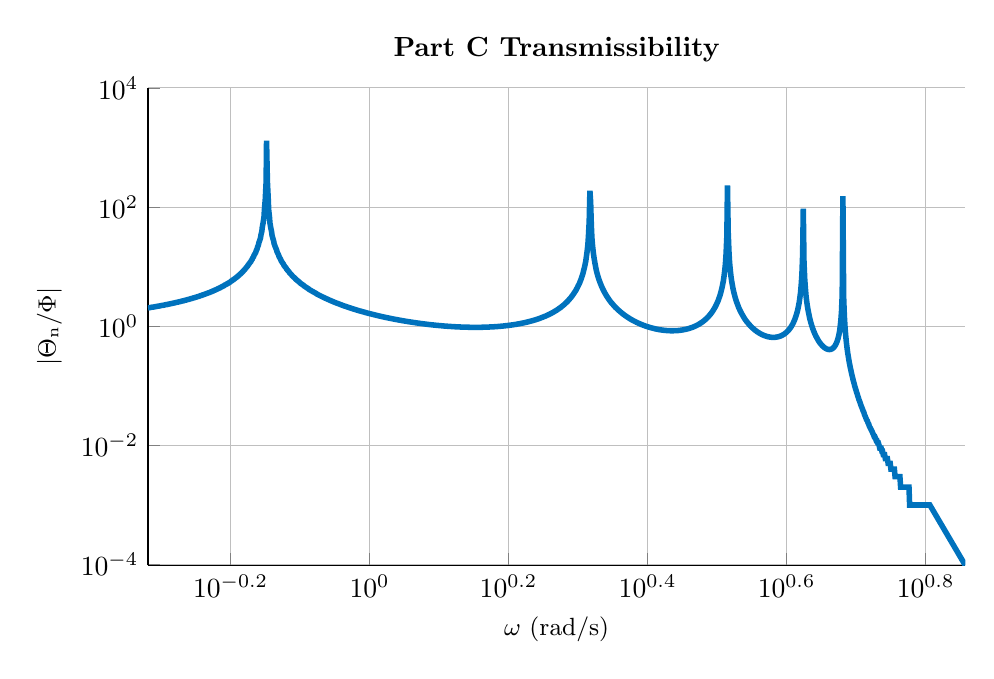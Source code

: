 % This file was created by matlab2tikz.
%
\definecolor{mycolor1}{rgb}{0.0,0.447,0.741}%
%
\begin{tikzpicture}

\begin{axis}[%
width=0.856\textwidth,
height=0.5\textwidth,
at={(0\textwidth,0\textwidth)},
scale only axis,
xmode=log,
xmin=0.48,
xmax=7.195,
xminorticks=true,
xlabel style={font=\color{white!15!black}},
xlabel={$\omega\text{ (rad/s)}$},
ymode=log,
ymin=9.753e-05,
ymax=10000,
yminorticks=true,
ylabel style={font=\color{white!15!black}},
ylabel={$\text{$|$}\Theta{}_\text{n}\text{/}\Phi\text{$|$}$},
axis background/.style={fill=white},
title style={font=\bfseries},
title={Part C Transmissibility},
axis x line*=bottom,
axis y line*=left,
xmajorgrids,
xminorgrids,
ymajorgrids,
yminorgrids,
ylabel style={font=\small},
xlabel style={font=\small}
]
\addplot [color=mycolor1, line width=2.0pt, forget plot]
  table[row sep=crcr]{%
0.48	2.028\\
0.481	2.037\\
0.482	2.046\\
0.483	2.055\\
0.484	2.064\\
0.485	2.073\\
0.486	2.083\\
0.488	2.092\\
0.489	2.102\\
0.49	2.111\\
0.491	2.121\\
0.492	2.131\\
0.493	2.141\\
0.494	2.152\\
0.495	2.162\\
0.497	2.173\\
0.498	2.183\\
0.499	2.194\\
0.5	2.205\\
0.501	2.216\\
0.502	2.228\\
0.504	2.239\\
0.505	2.251\\
0.506	2.262\\
0.507	2.274\\
0.508	2.286\\
0.509	2.299\\
0.511	2.311\\
0.512	2.324\\
0.513	2.337\\
0.514	2.35\\
0.515	2.363\\
0.516	2.376\\
0.518	2.39\\
0.519	2.404\\
0.52	2.418\\
0.521	2.432\\
0.522	2.446\\
0.524	2.461\\
0.525	2.476\\
0.526	2.491\\
0.527	2.506\\
0.528	2.522\\
0.53	2.538\\
0.531	2.554\\
0.532	2.571\\
0.533	2.587\\
0.535	2.604\\
0.536	2.621\\
0.537	2.639\\
0.538	2.657\\
0.54	2.675\\
0.541	2.693\\
0.542	2.712\\
0.543	2.731\\
0.545	2.751\\
0.546	2.771\\
0.547	2.791\\
0.548	2.811\\
0.55	2.832\\
0.551	2.853\\
0.552	2.875\\
0.553	2.897\\
0.555	2.92\\
0.556	2.943\\
0.557	2.966\\
0.558	2.99\\
0.56	3.014\\
0.561	3.039\\
0.562	3.064\\
0.564	3.09\\
0.565	3.116\\
0.566	3.143\\
0.568	3.171\\
0.569	3.199\\
0.57	3.227\\
0.571	3.256\\
0.573	3.286\\
0.574	3.317\\
0.575	3.348\\
0.577	3.38\\
0.578	3.412\\
0.579	3.446\\
0.581	3.48\\
0.582	3.515\\
0.583	3.551\\
0.585	3.587\\
0.586	3.625\\
0.588	3.663\\
0.589	3.702\\
0.59	3.743\\
0.592	3.784\\
0.593	3.826\\
0.594	3.87\\
0.596	3.915\\
0.597	3.96\\
0.598	4.008\\
0.6	4.056\\
0.601	4.106\\
0.603	4.157\\
0.604	4.209\\
0.605	4.263\\
0.607	4.319\\
0.608	4.376\\
0.61	4.436\\
0.611	4.496\\
0.612	4.559\\
0.614	4.624\\
0.615	4.691\\
0.617	4.76\\
0.618	4.831\\
0.619	4.905\\
0.621	4.981\\
0.622	5.06\\
0.624	5.141\\
0.625	5.226\\
0.627	5.313\\
0.628	5.404\\
0.63	5.499\\
0.631	5.597\\
0.632	5.699\\
0.634	5.805\\
0.635	5.915\\
0.637	6.03\\
0.638	6.15\\
0.64	6.275\\
0.641	6.406\\
0.643	6.542\\
0.644	6.686\\
0.646	6.835\\
0.647	6.993\\
0.649	7.158\\
0.65	7.332\\
0.652	7.514\\
0.653	7.707\\
0.655	7.911\\
0.656	8.126\\
0.658	8.354\\
0.659	8.595\\
0.661	8.852\\
0.662	9.126\\
0.664	9.417\\
0.665	9.729\\
0.667	10.063\\
0.668	10.422\\
0.67	10.809\\
0.671	11.227\\
0.673	11.679\\
0.675	12.171\\
0.676	12.708\\
0.678	13.296\\
0.679	13.942\\
0.681	14.657\\
0.682	15.452\\
0.684	16.339\\
0.686	17.338\\
0.687	18.47\\
0.689	19.764\\
0.69	21.257\\
0.692	22.999\\
0.693	25.057\\
0.695	27.527\\
0.697	30.546\\
0.698	34.318\\
0.7	39.167\\
0.701	45.631\\
0.703	54.674\\
0.705	68.223\\
0.706	90.753\\
0.708	135.545\\
0.71	266.427\\
0.711	1301.072\\
0.713	265.965\\
0.715	134.933\\
0.716	90.112\\
0.718	67.572\\
0.719	54.018\\
0.721	44.972\\
0.723	38.507\\
0.724	33.657\\
0.726	29.884\\
0.728	26.865\\
0.729	24.394\\
0.731	22.336\\
0.733	20.594\\
0.735	19.101\\
0.736	17.807\\
0.738	16.675\\
0.74	15.676\\
0.741	14.788\\
0.743	13.994\\
0.745	13.279\\
0.746	12.632\\
0.748	12.044\\
0.75	11.508\\
0.752	11.016\\
0.753	10.563\\
0.755	10.146\\
0.757	9.759\\
0.759	9.4\\
0.76	9.066\\
0.762	8.754\\
0.764	8.463\\
0.766	8.189\\
0.767	7.932\\
0.769	7.691\\
0.771	7.463\\
0.773	7.248\\
0.774	7.044\\
0.776	6.852\\
0.778	6.669\\
0.78	6.496\\
0.782	6.33\\
0.783	6.173\\
0.785	6.023\\
0.787	5.881\\
0.789	5.744\\
0.791	5.613\\
0.793	5.488\\
0.794	5.369\\
0.796	5.254\\
0.798	5.143\\
0.8	5.038\\
0.802	4.936\\
0.804	4.838\\
0.805	4.744\\
0.807	4.653\\
0.809	4.565\\
0.811	4.481\\
0.813	4.4\\
0.815	4.321\\
0.817	4.245\\
0.818	4.171\\
0.82	4.1\\
0.822	4.031\\
0.824	3.965\\
0.826	3.9\\
0.828	3.838\\
0.83	3.777\\
0.832	3.718\\
0.834	3.661\\
0.836	3.605\\
0.838	3.552\\
0.839	3.499\\
0.841	3.448\\
0.843	3.399\\
0.845	3.351\\
0.847	3.304\\
0.849	3.258\\
0.851	3.214\\
0.853	3.17\\
0.855	3.128\\
0.857	3.087\\
0.859	3.047\\
0.861	3.008\\
0.863	2.97\\
0.865	2.932\\
0.867	2.896\\
0.869	2.861\\
0.871	2.826\\
0.873	2.792\\
0.875	2.759\\
0.877	2.727\\
0.879	2.695\\
0.881	2.664\\
0.883	2.634\\
0.885	2.604\\
0.887	2.575\\
0.889	2.547\\
0.891	2.519\\
0.893	2.492\\
0.895	2.466\\
0.897	2.44\\
0.9	2.414\\
0.902	2.389\\
0.904	2.365\\
0.906	2.341\\
0.908	2.317\\
0.91	2.294\\
0.912	2.271\\
0.914	2.249\\
0.916	2.227\\
0.918	2.206\\
0.92	2.185\\
0.923	2.165\\
0.925	2.144\\
0.927	2.125\\
0.929	2.105\\
0.931	2.086\\
0.933	2.067\\
0.935	2.049\\
0.938	2.031\\
0.94	2.013\\
0.942	1.995\\
0.944	1.978\\
0.946	1.961\\
0.948	1.945\\
0.951	1.929\\
0.953	1.913\\
0.955	1.897\\
0.957	1.881\\
0.959	1.866\\
0.962	1.851\\
0.964	1.836\\
0.966	1.822\\
0.968	1.808\\
0.971	1.794\\
0.973	1.78\\
0.975	1.766\\
0.977	1.753\\
0.98	1.74\\
0.982	1.727\\
0.984	1.714\\
0.986	1.701\\
0.989	1.689\\
0.991	1.677\\
0.993	1.665\\
0.995	1.653\\
0.998	1.641\\
1.0	1.63\\
1.002	1.619\\
1.005	1.608\\
1.007	1.597\\
1.009	1.586\\
1.012	1.575\\
1.014	1.565\\
1.016	1.555\\
1.019	1.544\\
1.021	1.534\\
1.023	1.524\\
1.026	1.515\\
1.028	1.505\\
1.03	1.496\\
1.033	1.486\\
1.035	1.477\\
1.038	1.468\\
1.04	1.459\\
1.042	1.451\\
1.045	1.442\\
1.047	1.433\\
1.05	1.425\\
1.052	1.417\\
1.054	1.408\\
1.057	1.4\\
1.059	1.392\\
1.062	1.385\\
1.064	1.377\\
1.067	1.369\\
1.069	1.362\\
1.072	1.354\\
1.074	1.347\\
1.076	1.34\\
1.079	1.333\\
1.081	1.325\\
1.084	1.319\\
1.086	1.312\\
1.089	1.305\\
1.091	1.298\\
1.094	1.292\\
1.097	1.285\\
1.099	1.279\\
1.102	1.273\\
1.104	1.266\\
1.107	1.26\\
1.109	1.254\\
1.112	1.248\\
1.114	1.242\\
1.117	1.237\\
1.119	1.231\\
1.122	1.225\\
1.125	1.22\\
1.127	1.214\\
1.13	1.209\\
1.132	1.204\\
1.135	1.198\\
1.138	1.193\\
1.14	1.188\\
1.143	1.183\\
1.146	1.178\\
1.148	1.173\\
1.151	1.168\\
1.153	1.163\\
1.156	1.159\\
1.159	1.154\\
1.161	1.15\\
1.164	1.145\\
1.167	1.141\\
1.17	1.136\\
1.172	1.132\\
1.175	1.128\\
1.178	1.124\\
1.18	1.119\\
1.183	1.115\\
1.186	1.111\\
1.189	1.107\\
1.191	1.104\\
1.194	1.1\\
1.197	1.096\\
1.2	1.092\\
1.202	1.089\\
1.205	1.085\\
1.208	1.081\\
1.211	1.078\\
1.213	1.075\\
1.216	1.071\\
1.219	1.068\\
1.222	1.065\\
1.225	1.061\\
1.227	1.058\\
1.23	1.055\\
1.233	1.052\\
1.236	1.049\\
1.239	1.046\\
1.242	1.043\\
1.245	1.04\\
1.247	1.038\\
1.25	1.035\\
1.253	1.032\\
1.256	1.03\\
1.259	1.027\\
1.262	1.024\\
1.265	1.022\\
1.268	1.02\\
1.271	1.017\\
1.274	1.015\\
1.276	1.013\\
1.279	1.01\\
1.282	1.008\\
1.285	1.006\\
1.288	1.004\\
1.291	1.002\\
1.294	1.0\\
1.297	0.998\\
1.3	0.996\\
1.303	0.994\\
1.306	0.992\\
1.309	0.991\\
1.312	0.989\\
1.315	0.987\\
1.318	0.986\\
1.321	0.984\\
1.324	0.982\\
1.327	0.981\\
1.33	0.98\\
1.334	0.978\\
1.337	0.977\\
1.34	0.976\\
1.343	0.974\\
1.346	0.973\\
1.349	0.972\\
1.352	0.971\\
1.355	0.97\\
1.358	0.969\\
1.361	0.968\\
1.365	0.967\\
1.368	0.966\\
1.371	0.965\\
1.374	0.965\\
1.377	0.964\\
1.38	0.963\\
1.384	0.963\\
1.387	0.962\\
1.39	0.962\\
1.393	0.961\\
1.396	0.961\\
1.4	0.96\\
1.403	0.96\\
1.406	0.96\\
1.409	0.96\\
1.413	0.959\\
1.416	0.959\\
1.419	0.959\\
1.422	0.959\\
1.426	0.959\\
1.429	0.959\\
1.432	0.96\\
1.436	0.96\\
1.439	0.96\\
1.442	0.96\\
1.445	0.961\\
1.449	0.961\\
1.452	0.962\\
1.455	0.962\\
1.459	0.963\\
1.462	0.964\\
1.466	0.965\\
1.469	0.965\\
1.472	0.966\\
1.476	0.967\\
1.479	0.968\\
1.483	0.969\\
1.486	0.97\\
1.489	0.972\\
1.493	0.973\\
1.496	0.974\\
1.5	0.976\\
1.503	0.977\\
1.507	0.979\\
1.51	0.98\\
1.514	0.982\\
1.517	0.984\\
1.521	0.985\\
1.524	0.987\\
1.528	0.989\\
1.531	0.991\\
1.535	0.994\\
1.538	0.996\\
1.542	0.998\\
1.545	1.0\\
1.549	1.003\\
1.552	1.006\\
1.556	1.008\\
1.56	1.011\\
1.563	1.014\\
1.567	1.017\\
1.57	1.02\\
1.574	1.023\\
1.578	1.026\\
1.581	1.03\\
1.585	1.033\\
1.589	1.037\\
1.592	1.04\\
1.596	1.044\\
1.6	1.048\\
1.603	1.052\\
1.607	1.056\\
1.611	1.06\\
1.614	1.065\\
1.618	1.069\\
1.622	1.074\\
1.626	1.079\\
1.629	1.084\\
1.633	1.089\\
1.637	1.094\\
1.641	1.099\\
1.644	1.105\\
1.648	1.11\\
1.652	1.116\\
1.656	1.122\\
1.66	1.129\\
1.663	1.135\\
1.667	1.141\\
1.671	1.148\\
1.675	1.155\\
1.679	1.162\\
1.683	1.17\\
1.687	1.177\\
1.69	1.185\\
1.694	1.193\\
1.698	1.201\\
1.702	1.21\\
1.706	1.218\\
1.71	1.227\\
1.714	1.237\\
1.718	1.246\\
1.722	1.256\\
1.726	1.266\\
1.73	1.277\\
1.734	1.287\\
1.738	1.298\\
1.742	1.31\\
1.746	1.322\\
1.75	1.334\\
1.754	1.346\\
1.758	1.359\\
1.762	1.373\\
1.766	1.387\\
1.77	1.401\\
1.774	1.416\\
1.778	1.431\\
1.782	1.447\\
1.787	1.463\\
1.791	1.48\\
1.795	1.497\\
1.799	1.515\\
1.803	1.534\\
1.807	1.554\\
1.811	1.574\\
1.816	1.595\\
1.82	1.616\\
1.824	1.639\\
1.828	1.662\\
1.832	1.687\\
1.837	1.712\\
1.841	1.738\\
1.845	1.766\\
1.849	1.795\\
1.854	1.824\\
1.858	1.856\\
1.862	1.888\\
1.866	1.922\\
1.871	1.958\\
1.875	1.995\\
1.879	2.034\\
1.884	2.075\\
1.888	2.119\\
1.892	2.164\\
1.897	2.212\\
1.901	2.262\\
1.906	2.315\\
1.91	2.371\\
1.914	2.431\\
1.919	2.494\\
1.923	2.56\\
1.928	2.631\\
1.932	2.707\\
1.936	2.788\\
1.941	2.874\\
1.945	2.967\\
1.95	3.066\\
1.954	3.174\\
1.959	3.289\\
1.963	3.415\\
1.968	3.551\\
1.972	3.7\\
1.977	3.862\\
1.982	4.041\\
1.986	4.238\\
1.991	4.457\\
1.995	4.702\\
2.0	4.976\\
2.005	5.287\\
2.009	5.64\\
2.014	6.047\\
2.018	6.52\\
2.023	7.076\\
2.028	7.74\\
2.032	8.545\\
2.037	9.543\\
2.042	10.812\\
2.047	12.478\\
2.051	14.762\\
2.056	18.089\\
2.061	23.377\\
2.065	33.079\\
2.07	56.612\\
2.075	188.149\\
2.08	122.815\\
2.085	48.236\\
2.089	29.852\\
2.094	21.582\\
2.099	16.886\\
2.104	13.86\\
2.109	11.748\\
2.114	10.19\\
2.118	8.994\\
2.123	8.048\\
2.128	7.279\\
2.133	6.643\\
2.138	6.109\\
2.143	5.653\\
2.148	5.259\\
2.153	4.917\\
2.158	4.615\\
2.163	4.349\\
2.168	4.111\\
2.173	3.897\\
2.178	3.704\\
2.183	3.53\\
2.188	3.371\\
2.193	3.225\\
2.198	3.092\\
2.203	2.969\\
2.208	2.856\\
2.213	2.75\\
2.218	2.653\\
2.223	2.562\\
2.228	2.477\\
2.234	2.398\\
2.239	2.323\\
2.244	2.254\\
2.249	2.188\\
2.254	2.126\\
2.259	2.068\\
2.265	2.013\\
2.27	1.96\\
2.275	1.911\\
2.28	1.864\\
2.286	1.82\\
2.291	1.777\\
2.296	1.737\\
2.302	1.699\\
2.307	1.662\\
2.312	1.627\\
2.317	1.594\\
2.323	1.562\\
2.328	1.532\\
2.334	1.502\\
2.339	1.474\\
2.344	1.448\\
2.35	1.422\\
2.355	1.397\\
2.361	1.374\\
2.366	1.351\\
2.371	1.329\\
2.377	1.308\\
2.382	1.288\\
2.388	1.269\\
2.393	1.25\\
2.399	1.232\\
2.404	1.215\\
2.41	1.198\\
2.416	1.182\\
2.421	1.166\\
2.427	1.151\\
2.432	1.137\\
2.438	1.123\\
2.443	1.11\\
2.449	1.097\\
2.455	1.084\\
2.46	1.072\\
2.466	1.06\\
2.472	1.049\\
2.477	1.038\\
2.483	1.028\\
2.489	1.018\\
2.495	1.008\\
2.5	0.999\\
2.506	0.99\\
2.512	0.981\\
2.518	0.973\\
2.524	0.965\\
2.529	0.957\\
2.535	0.95\\
2.541	0.943\\
2.547	0.936\\
2.553	0.929\\
2.559	0.923\\
2.565	0.917\\
2.57	0.911\\
2.576	0.905\\
2.582	0.9\\
2.588	0.895\\
2.594	0.89\\
2.6	0.885\\
2.606	0.881\\
2.612	0.877\\
2.618	0.873\\
2.624	0.869\\
2.63	0.866\\
2.636	0.863\\
2.642	0.86\\
2.649	0.857\\
2.655	0.854\\
2.661	0.852\\
2.667	0.85\\
2.673	0.848\\
2.679	0.846\\
2.685	0.844\\
2.692	0.843\\
2.698	0.842\\
2.704	0.841\\
2.71	0.84\\
2.717	0.84\\
2.723	0.84\\
2.729	0.84\\
2.735	0.84\\
2.742	0.841\\
2.748	0.841\\
2.754	0.842\\
2.761	0.843\\
2.767	0.845\\
2.773	0.847\\
2.78	0.848\\
2.786	0.851\\
2.793	0.853\\
2.799	0.856\\
2.806	0.859\\
2.812	0.862\\
2.818	0.866\\
2.825	0.87\\
2.831	0.874\\
2.838	0.879\\
2.845	0.884\\
2.851	0.889\\
2.858	0.895\\
2.864	0.901\\
2.871	0.907\\
2.877	0.914\\
2.884	0.921\\
2.891	0.929\\
2.897	0.937\\
2.904	0.946\\
2.911	0.955\\
2.918	0.965\\
2.924	0.975\\
2.931	0.987\\
2.938	0.998\\
2.945	1.011\\
2.951	1.024\\
2.958	1.038\\
2.965	1.052\\
2.972	1.068\\
2.979	1.085\\
2.985	1.102\\
2.992	1.121\\
2.999	1.141\\
3.006	1.162\\
3.013	1.185\\
3.02	1.209\\
3.027	1.235\\
3.034	1.262\\
3.041	1.292\\
3.048	1.323\\
3.055	1.357\\
3.062	1.393\\
3.069	1.433\\
3.076	1.475\\
3.083	1.521\\
3.09	1.571\\
3.098	1.625\\
3.105	1.684\\
3.112	1.749\\
3.119	1.82\\
3.126	1.898\\
3.133	1.985\\
3.141	2.082\\
3.148	2.191\\
3.155	2.314\\
3.162	2.453\\
3.17	2.612\\
3.177	2.797\\
3.184	3.012\\
3.192	3.266\\
3.199	3.572\\
3.206	3.945\\
3.214	4.412\\
3.221	5.011\\
3.229	5.808\\
3.236	6.919\\
3.243	8.577\\
3.251	11.309\\
3.258	16.662\\
3.266	31.807\\
3.273	230.29\\
3.281	36.947\\
3.289	17.771\\
3.296	11.66\\
3.304	8.661\\
3.311	6.881\\
3.319	5.702\\
3.327	4.865\\
3.334	4.24\\
3.342	3.755\\
3.35	3.369\\
3.357	3.054\\
3.365	2.792\\
3.373	2.571\\
3.381	2.382\\
3.389	2.219\\
3.396	2.077\\
3.404	1.952\\
3.412	1.841\\
3.42	1.743\\
3.428	1.654\\
3.436	1.574\\
3.444	1.502\\
3.452	1.437\\
3.459	1.377\\
3.467	1.322\\
3.475	1.272\\
3.483	1.226\\
3.491	1.183\\
3.5	1.143\\
3.508	1.107\\
3.516	1.073\\
3.524	1.041\\
3.532	1.012\\
3.54	0.984\\
3.548	0.958\\
3.556	0.935\\
3.565	0.912\\
3.573	0.891\\
3.581	0.871\\
3.589	0.853\\
3.598	0.836\\
3.606	0.819\\
3.614	0.804\\
3.623	0.79\\
3.631	0.777\\
3.639	0.764\\
3.648	0.752\\
3.656	0.741\\
3.664	0.731\\
3.673	0.722\\
3.681	0.713\\
3.69	0.705\\
3.698	0.697\\
3.707	0.69\\
3.715	0.684\\
3.724	0.678\\
3.733	0.673\\
3.741	0.668\\
3.75	0.664\\
3.758	0.661\\
3.767	0.658\\
3.776	0.655\\
3.785	0.653\\
3.793	0.652\\
3.802	0.651\\
3.811	0.651\\
3.82	0.651\\
3.828	0.652\\
3.837	0.654\\
3.846	0.656\\
3.855	0.659\\
3.864	0.662\\
3.873	0.667\\
3.882	0.671\\
3.891	0.677\\
3.9	0.684\\
3.909	0.691\\
3.918	0.7\\
3.927	0.71\\
3.936	0.72\\
3.945	0.732\\
3.954	0.746\\
3.963	0.761\\
3.972	0.777\\
3.981	0.796\\
3.99	0.816\\
4.0	0.839\\
4.009	0.865\\
4.018	0.894\\
4.027	0.926\\
4.037	0.963\\
4.046	1.004\\
4.055	1.051\\
4.065	1.105\\
4.074	1.168\\
4.083	1.241\\
4.093	1.327\\
4.102	1.43\\
4.112	1.554\\
4.121	1.707\\
4.131	1.9\\
4.14	2.149\\
4.15	2.486\\
4.159	2.961\\
4.169	3.684\\
4.178	4.913\\
4.188	7.455\\
4.198	15.793\\
4.207	93.641\\
4.217	12.017\\
4.227	6.321\\
4.237	4.265\\
4.246	3.206\\
4.256	2.561\\
4.266	2.128\\
4.276	1.817\\
4.286	1.584\\
4.295	1.402\\
4.305	1.257\\
4.315	1.139\\
4.325	1.041\\
4.335	0.958\\
4.345	0.888\\
4.355	0.827\\
4.365	0.775\\
4.375	0.729\\
4.385	0.688\\
4.396	0.652\\
4.406	0.621\\
4.416	0.592\\
4.426	0.567\\
4.436	0.545\\
4.446	0.524\\
4.457	0.506\\
4.467	0.49\\
4.477	0.476\\
4.488	0.463\\
4.498	0.452\\
4.508	0.442\\
4.519	0.433\\
4.529	0.426\\
4.54	0.419\\
4.55	0.414\\
4.56	0.411\\
4.571	0.408\\
4.582	0.407\\
4.592	0.407\\
4.603	0.408\\
4.613	0.412\\
4.624	0.416\\
4.635	0.423\\
4.645	0.432\\
4.656	0.444\\
4.667	0.459\\
4.677	0.478\\
4.688	0.503\\
4.699	0.534\\
4.71	0.575\\
4.721	0.628\\
4.732	0.702\\
4.743	0.806\\
4.753	0.966\\
4.764	1.235\\
4.775	1.777\\
4.786	3.413\\
4.797	152.323\\
4.809	3.123\\
4.82	1.502\\
4.831	0.962\\
4.842	0.693\\
4.853	0.533\\
4.864	0.427\\
4.875	0.352\\
4.887	0.296\\
4.898	0.253\\
4.909	0.22\\
4.921	0.192\\
4.932	0.17\\
4.943	0.151\\
4.955	0.135\\
4.966	0.121\\
4.978	0.11\\
4.989	0.099\\
5.0	0.091\\
5.012	0.083\\
5.024	0.076\\
5.035	0.07\\
5.047	0.064\\
5.058	0.059\\
5.07	0.055\\
5.082	0.051\\
5.093	0.047\\
5.105	0.044\\
5.117	0.041\\
5.129	0.038\\
5.141	0.036\\
5.152	0.033\\
5.164	0.031\\
5.176	0.029\\
5.188	0.027\\
5.2	0.026\\
5.212	0.024\\
5.224	0.023\\
5.236	0.021\\
5.248	0.02\\
5.26	0.019\\
5.272	0.018\\
5.285	0.017\\
5.297	0.016\\
5.309	0.015\\
5.321	0.014\\
5.333	0.014\\
5.346	0.013\\
5.358	0.012\\
5.37	0.012\\
5.383	0.011\\
5.395	0.011\\
5.408	0.01\\
5.42	0.009\\
5.433	0.009\\
5.445	0.009\\
5.458	0.008\\
5.47	0.008\\
5.483	0.007\\
5.496	0.007\\
5.508	0.007\\
5.521	0.006\\
5.534	0.006\\
5.546	0.006\\
5.559	0.006\\
5.572	0.005\\
5.585	0.005\\
5.598	0.005\\
5.611	0.005\\
5.624	0.004\\
5.637	0.004\\
5.65	0.004\\
5.663	0.004\\
5.676	0.004\\
5.689	0.004\\
5.702	0.003\\
5.715	0.003\\
5.728	0.003\\
5.741	0.003\\
5.755	0.003\\
5.768	0.003\\
5.781	0.003\\
5.794	0.003\\
5.808	0.002\\
5.821	0.002\\
5.835	0.002\\
5.848	0.002\\
5.862	0.002\\
5.875	0.002\\
5.889	0.002\\
5.902	0.002\\
5.916	0.002\\
5.929	0.002\\
5.943	0.002\\
5.957	0.002\\
5.971	0.002\\
5.984	0.001\\
5.998	0.001\\
6.012	0.001\\
6.026	0.001\\
6.04	0.001\\
6.054	0.001\\
6.068	0.001\\
6.082	0.001\\
6.096	0.001\\
6.11	0.001\\
6.124	0.001\\
6.138	0.001\\
6.152	0.001\\
6.166	0.001\\
6.18	0.001\\
6.195	0.001\\
6.209	0.001\\
6.223	0.001\\
6.238	0.001\\
6.252	0.001\\
6.266	0.001\\
6.281	0.001\\
6.295	0.001\\
6.31	0.001\\
6.324	0.001\\
6.339	0.001\\
6.353	0.001\\
6.368	0.001\\
6.383	0.001\\
6.398	0.001\\
6.412	0.0\\
6.427	0.0\\
6.442	0.0\\
6.457	0.0\\
6.472	0.0\\
6.487	0.0\\
6.501	0.0\\
6.516	0.0\\
6.531	0.0\\
6.547	0.0\\
6.562	0.0\\
6.577	0.0\\
6.592	0.0\\
6.607	0.0\\
6.622	0.0\\
6.638	0.0\\
6.653	0.0\\
6.668	0.0\\
6.684	0.0\\
6.699	0.0\\
6.714	0.0\\
6.73	0.0\\
6.745	0.0\\
6.761	0.0\\
6.777	0.0\\
6.792	0.0\\
6.808	0.0\\
6.824	0.0\\
6.839	0.0\\
6.855	0.0\\
6.871	0.0\\
6.887	0.0\\
6.903	0.0\\
6.918	0.0\\
6.934	0.0\\
6.95	0.0\\
6.966	0.0\\
6.983	0.0\\
6.999	0.0\\
7.015	0.0\\
7.031	0.0\\
7.047	0.0\\
7.063	0.0\\
7.08	0.0\\
7.096	0.0\\
7.112	0.0\\
7.129	0.0\\
7.145	0.0\\
7.162	0.0\\
7.178	0.0\\
7.195	9.753e-05\\
};
\end{axis}
\end{tikzpicture}%